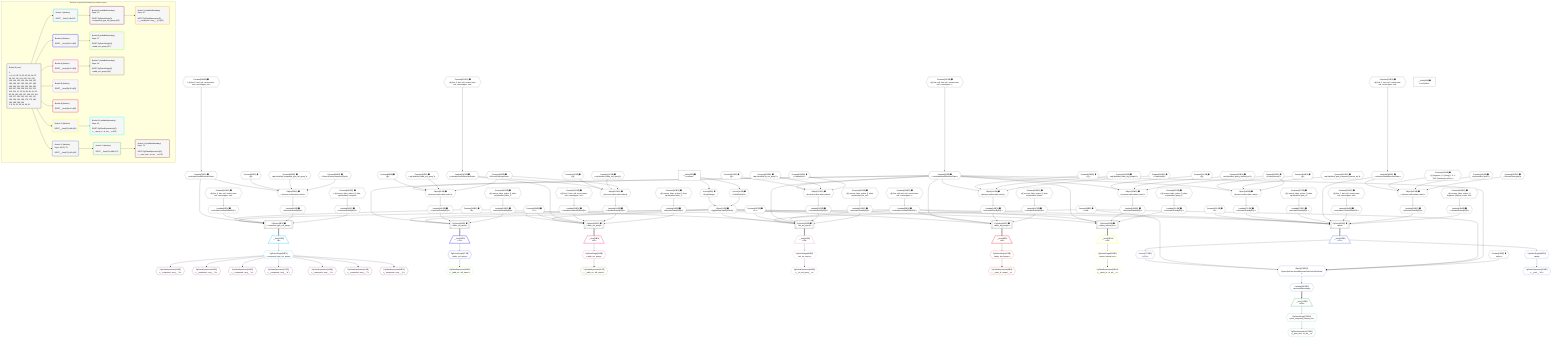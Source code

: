 %%{init: {'themeVariables': { 'fontSize': '12px'}}}%%
graph TD
    classDef path fill:#eee,stroke:#000,color:#000
    classDef plan fill:#fff,stroke-width:1px,color:#000
    classDef itemplan fill:#fff,stroke-width:2px,color:#000
    classDef unbatchedplan fill:#dff,stroke-width:1px,color:#000
    classDef sideeffectplan fill:#fcc,stroke-width:2px,color:#000
    classDef bucket fill:#f6f6f6,color:#000,stroke-width:2px,text-align:left


    %% plan dependencies
    PgSelect61[["PgSelect[61∈0] ➊<br />ᐸpostᐳ"]]:::plan
    Object11{{"Object[11∈0] ➊<br />ᐸ{pgSettings,withPgClient}ᐳ"}}:::plan
    Constant200{{"Constant[200∈0] ➊<br />ᐸ1ᐳ"}}:::plan
    Lambda95{{"Lambda[95∈0] ➊<br />ᐸcalculateLimitAndOffsetSQLᐳ"}}:::plan
    Lambda170{{"Lambda[170∈0] ➊<br />ᐸcalculateOrderBySQLᐳ"}}:::plan
    Lambda175{{"Lambda[175∈0] ➊<br />ᐸcalculateOrderBySQLᐳ"}}:::plan
    Lambda182{{"Lambda[182∈0] ➊<br />ᐸcalculateShouldReverseOrderᐳ"}}:::plan
    Lambda184{{"Lambda[184∈0] ➊<br />ᐸcalculateLimitAndOffsetSQLᐳ"}}:::plan
    Lambda189{{"Lambda[189∈0] ➊<br />ᐸcalculateOrderBySQLᐳ"}}:::plan
    Lambda194{{"Lambda[194∈0] ➊<br />ᐸcalculateOrderBySQLᐳ"}}:::plan
    Object11 & Constant200 & Lambda95 & Lambda170 & Lambda175 & Lambda182 & Lambda184 & Lambda189 & Lambda194 --> PgSelect61
    PgSelect39[["PgSelect[39∈0] ➊<br />ᐸint_set_queryᐳ"]]:::plan
    Constant195{{"Constant[195∈0] ➊<br />ᐸ5ᐳ"}}:::plan
    Constant38{{"Constant[38∈0] ➊<br />ᐸnullᐳ"}}:::plan
    Constant197{{"Constant[197∈0] ➊<br />ᐸ6ᐳ"}}:::plan
    Lambda93{{"Lambda[93∈0] ➊<br />ᐸcalculateShouldReverseOrderᐳ"}}:::plan
    Lambda128{{"Lambda[128∈0] ➊<br />ᐸcalculateOrderBySQLᐳ"}}:::plan
    Lambda133{{"Lambda[133∈0] ➊<br />ᐸcalculateOrderBySQLᐳ"}}:::plan
    Object11 & Constant195 & Constant38 & Constant197 & Lambda93 & Lambda95 & Lambda128 & Lambda133 --> PgSelect39
    PgSelect31[["PgSelect[31∈0] ➊<br />ᐸtable_set_queryᐳ"]]:::plan
    Constant196{{"Constant[196∈0] ➊<br />ᐸ2ᐳ"}}:::plan
    Lambda107{{"Lambda[107∈0] ➊<br />ᐸcalculateShouldReverseOrderᐳ"}}:::plan
    Lambda109{{"Lambda[109∈0] ➊<br />ᐸcalculateLimitAndOffsetSQLᐳ"}}:::plan
    Lambda114{{"Lambda[114∈0] ➊<br />ᐸcalculateOrderBySQLᐳ"}}:::plan
    Lambda119{{"Lambda[119∈0] ➊<br />ᐸcalculateOrderBySQLᐳ"}}:::plan
    Object11 & Constant196 & Constant196 & Lambda107 & Lambda109 & Lambda114 & Lambda119 --> PgSelect31
    PgSelect8[["PgSelect[8∈0] ➊<br />ᐸcompound_type_set_queryᐳ"]]:::plan
    Lambda78{{"Lambda[78∈0] ➊<br />ᐸcalculateShouldReverseOrderᐳ"}}:::plan
    Lambda81{{"Lambda[81∈0] ➊<br />ᐸcalculateLimitAndOffsetSQLᐳ"}}:::plan
    Lambda86{{"Lambda[86∈0] ➊<br />ᐸcalculateOrderBySQLᐳ"}}:::plan
    Lambda91{{"Lambda[91∈0] ➊<br />ᐸcalculateOrderBySQLᐳ"}}:::plan
    Object11 & Constant195 & Lambda78 & Lambda81 & Lambda86 & Lambda91 --> PgSelect8
    PgSelect24[["PgSelect[24∈0] ➊<br />ᐸtable_set_queryᐳ"]]:::plan
    Lambda100{{"Lambda[100∈0] ➊<br />ᐸcalculateOrderBySQLᐳ"}}:::plan
    Lambda105{{"Lambda[105∈0] ➊<br />ᐸcalculateOrderBySQLᐳ"}}:::plan
    Object11 & Lambda93 & Lambda95 & Lambda100 & Lambda105 --> PgSelect24
    PgSelect44[["PgSelect[44∈0] ➊<br />ᐸstatic_big_integerᐳ"]]:::plan
    Lambda142{{"Lambda[142∈0] ➊<br />ᐸcalculateOrderBySQLᐳ"}}:::plan
    Lambda147{{"Lambda[147∈0] ➊<br />ᐸcalculateOrderBySQLᐳ"}}:::plan
    Object11 & Lambda93 & Lambda95 & Lambda142 & Lambda147 --> PgSelect44
    PgSelect49[["PgSelect[49∈0] ➊<br />ᐸquery_interval_setᐳ"]]:::plan
    Lambda156{{"Lambda[156∈0] ➊<br />ᐸcalculateOrderBySQLᐳ"}}:::plan
    Lambda161{{"Lambda[161∈0] ➊<br />ᐸcalculateOrderBySQLᐳ"}}:::plan
    Object11 & Lambda93 & Lambda95 & Lambda156 & Lambda161 --> PgSelect49
    Object85{{"Object[85∈0] ➊<br />ᐸ{reverse,orders,alias,codec}ᐳ"}}:::plan
    Constant82{{"Constant[82∈0] ➊<br />ᐸ[]ᐳ"}}:::plan
    Constant83{{"Constant[83∈0] ➊<br />ᐸsql.identifier(”compound_type_set_query”)ᐳ"}}:::plan
    Constant84{{"Constant[84∈0] ➊<br />ᐸRecordCodec(compoundType)ᐳ"}}:::plan
    Lambda78 & Constant82 & Constant83 & Constant84 --> Object85
    Object99{{"Object[99∈0] ➊<br />ᐸ{reverse,orders,alias,codec}ᐳ"}}:::plan
    Constant96{{"Constant[96∈0] ➊<br />ᐸ[]ᐳ"}}:::plan
    Constant97{{"Constant[97∈0] ➊<br />ᐸsql.identifier(”table_set_query”)ᐳ"}}:::plan
    Constant98{{"Constant[98∈0] ➊<br />ᐸRecordCodec(person)ᐳ"}}:::plan
    Lambda93 & Constant96 & Constant97 & Constant98 --> Object99
    Object113{{"Object[113∈0] ➊<br />ᐸ{reverse,orders,alias,codec}ᐳ"}}:::plan
    Constant110{{"Constant[110∈0] ➊<br />ᐸ[]ᐳ"}}:::plan
    Constant111{{"Constant[111∈0] ➊<br />ᐸsql.identifier(”table_set_query”)ᐳ"}}:::plan
    Lambda107 & Constant110 & Constant111 & Constant98 --> Object113
    Object127{{"Object[127∈0] ➊<br />ᐸ{reverse,orders,alias,codec}ᐳ"}}:::plan
    Constant124{{"Constant[124∈0] ➊<br />ᐸ[]ᐳ"}}:::plan
    Constant125{{"Constant[125∈0] ➊<br />ᐸsql.identifier(”int_set_query”)ᐳ"}}:::plan
    Constant126{{"Constant[126∈0] ➊<br />ᐸCodec(int4)ᐳ"}}:::plan
    Lambda93 & Constant124 & Constant125 & Constant126 --> Object127
    Object141{{"Object[141∈0] ➊<br />ᐸ{reverse,orders,alias,codec}ᐳ"}}:::plan
    Constant138{{"Constant[138∈0] ➊<br />ᐸ[]ᐳ"}}:::plan
    Constant139{{"Constant[139∈0] ➊<br />ᐸsql.identifier(”static_big_integer”)ᐳ"}}:::plan
    Constant140{{"Constant[140∈0] ➊<br />ᐸCodec(int8)ᐳ"}}:::plan
    Lambda93 & Constant138 & Constant139 & Constant140 --> Object141
    Object155{{"Object[155∈0] ➊<br />ᐸ{reverse,orders,alias,codec}ᐳ"}}:::plan
    Constant152{{"Constant[152∈0] ➊<br />ᐸ[]ᐳ"}}:::plan
    Constant153{{"Constant[153∈0] ➊<br />ᐸsql.identifier(”query_interval_set”)ᐳ"}}:::plan
    Constant154{{"Constant[154∈0] ➊<br />ᐸCodec(interval)ᐳ"}}:::plan
    Lambda93 & Constant152 & Constant153 & Constant154 --> Object155
    Object169{{"Object[169∈0] ➊<br />ᐸ{reverse,orders,alias,codec}ᐳ"}}:::plan
    Constant166{{"Constant[166∈0] ➊<br />ᐸ[]ᐳ"}}:::plan
    Constant167{{"Constant[167∈0] ➊<br />ᐸsql.identifier(”post_computed_interval_set”)ᐳ"}}:::plan
    Lambda93 & Constant166 & Constant167 & Constant154 --> Object169
    Object188{{"Object[188∈0] ➊<br />ᐸ{reverse,orders,alias,codec}ᐳ"}}:::plan
    Constant185{{"Constant[185∈0] ➊<br />ᐸ[ { fragment: { n: [Array], f: 0, c: 266, [Symbol(pg-sql2-tyᐳ"}}:::plan
    Constant186{{"Constant[186∈0] ➊<br />ᐸsql.identifier(”post”)ᐳ"}}:::plan
    Constant187{{"Constant[187∈0] ➊<br />ᐸRecordCodec(post)ᐳ"}}:::plan
    Lambda182 & Constant185 & Constant186 & Constant187 --> Object188
    Access9{{"Access[9∈0] ➊<br />ᐸ2.pgSettingsᐳ"}}:::plan
    Access10{{"Access[10∈0] ➊<br />ᐸ2.withPgClientᐳ"}}:::plan
    Access9 & Access10 --> Object11
    __Value2["__Value[2∈0] ➊<br />ᐸcontextᐳ"]:::plan
    __Value2 --> Access9
    __Value2 --> Access10
    Constant209{{"Constant[209∈0] ➊<br />ᐸ§{ first: 5, last: null, cursorLower: null, cursorUpper: nulᐳ"}}:::plan
    Constant209 --> Lambda78
    Constant210{{"Constant[210∈0] ➊<br />ᐸ§{ first: 5, last: null, cursorLower: null, cursorUpper: nulᐳ"}}:::plan
    Constant210 --> Lambda81
    Object85 --> Lambda86
    Constant201{{"Constant[201∈0] ➊<br />ᐸ§{ reverse: false, orders: [], alias: sql.identifier(”compouᐳ"}}:::plan
    Constant201 --> Lambda91
    Constant198{{"Constant[198∈0] ➊<br />ᐸ§{ first: null, last: null, cursorLower: null, cursorUpper: ᐳ"}}:::plan
    Constant198 --> Lambda93
    Constant199{{"Constant[199∈0] ➊<br />ᐸ§{ first: null, last: null, cursorLower: null, cursorUpper: ᐳ"}}:::plan
    Constant199 --> Lambda95
    Object99 --> Lambda100
    Constant202{{"Constant[202∈0] ➊<br />ᐸ§{ reverse: false, orders: [], alias: sql.identifier(”table_ᐳ"}}:::plan
    Constant202 --> Lambda105
    Constant211{{"Constant[211∈0] ➊<br />ᐸ§{ first: 2, last: null, cursorLower: null, cursorUpper: nulᐳ"}}:::plan
    Constant211 --> Lambda107
    Constant212{{"Constant[212∈0] ➊<br />ᐸ§{ first: 2, last: null, cursorLower: null, cursorUpper: nulᐳ"}}:::plan
    Constant212 --> Lambda109
    Object113 --> Lambda114
    Constant203{{"Constant[203∈0] ➊<br />ᐸ§{ reverse: false, orders: [], alias: sql.identifier(”table_ᐳ"}}:::plan
    Constant203 --> Lambda119
    Object127 --> Lambda128
    Constant204{{"Constant[204∈0] ➊<br />ᐸ§{ reverse: false, orders: [], alias: sql.identifier(”int_seᐳ"}}:::plan
    Constant204 --> Lambda133
    Object141 --> Lambda142
    Constant205{{"Constant[205∈0] ➊<br />ᐸ§{ reverse: false, orders: [], alias: sql.identifier(”staticᐳ"}}:::plan
    Constant205 --> Lambda147
    Object155 --> Lambda156
    Constant206{{"Constant[206∈0] ➊<br />ᐸ§{ reverse: false, orders: [], alias: sql.identifier(”query_ᐳ"}}:::plan
    Constant206 --> Lambda161
    Object169 --> Lambda170
    Constant207{{"Constant[207∈0] ➊<br />ᐸ§{ reverse: false, orders: [], alias: sql.identifier(”post_cᐳ"}}:::plan
    Constant207 --> Lambda175
    Constant213{{"Constant[213∈0] ➊<br />ᐸ§{ first: 1, last: null, cursorLower: null, cursorUpper: nulᐳ"}}:::plan
    Constant213 --> Lambda182
    Constant214{{"Constant[214∈0] ➊<br />ᐸ§{ first: 1, last: null, cursorLower: null, cursorUpper: nulᐳ"}}:::plan
    Constant214 --> Lambda184
    Object188 --> Lambda189
    Constant208{{"Constant[208∈0] ➊<br />ᐸ§{ reverse: false, orders: [ { fragment: [Object], codec: Coᐳ"}}:::plan
    Constant208 --> Lambda194
    __Value4["__Value[4∈0] ➊<br />ᐸrootValueᐳ"]:::plan
    Constant79{{"Constant[79∈0] ➊<br />ᐸfalseᐳ"}}:::plan
    __Item12[/"__Item[12∈1]<br />ᐸ8ᐳ"\]:::itemplan
    PgSelect8 ==> __Item12
    PgSelectSingle13{{"PgSelectSingle[13∈1]<br />ᐸcompound_type_set_queryᐳ"}}:::plan
    __Item12 --> PgSelectSingle13
    PgClassExpression14{{"PgClassExpression[14∈2]<br />ᐸ__compound...uery__.”a”ᐳ"}}:::plan
    PgSelectSingle13 --> PgClassExpression14
    PgClassExpression15{{"PgClassExpression[15∈2]<br />ᐸ__compound...uery__.”b”ᐳ"}}:::plan
    PgSelectSingle13 --> PgClassExpression15
    PgClassExpression16{{"PgClassExpression[16∈2]<br />ᐸ__compound...uery__.”c”ᐳ"}}:::plan
    PgSelectSingle13 --> PgClassExpression16
    PgClassExpression17{{"PgClassExpression[17∈2]<br />ᐸ__compound...uery__.”d”ᐳ"}}:::plan
    PgSelectSingle13 --> PgClassExpression17
    PgClassExpression18{{"PgClassExpression[18∈2]<br />ᐸ__compound...uery__.”e”ᐳ"}}:::plan
    PgSelectSingle13 --> PgClassExpression18
    PgClassExpression19{{"PgClassExpression[19∈2]<br />ᐸ__compound...uery__.”f”ᐳ"}}:::plan
    PgSelectSingle13 --> PgClassExpression19
    PgClassExpression20{{"PgClassExpression[20∈2]<br />ᐸ__compound...uery__.”g”ᐳ"}}:::plan
    PgSelectSingle13 --> PgClassExpression20
    __Item26[/"__Item[26∈4]<br />ᐸ24ᐳ"\]:::itemplan
    PgSelect24 ==> __Item26
    PgSelectSingle27{{"PgSelectSingle[27∈4]<br />ᐸtable_set_queryᐳ"}}:::plan
    __Item26 --> PgSelectSingle27
    PgClassExpression28{{"PgClassExpression[28∈5]<br />ᐸ__table_se...full_name”ᐳ"}}:::plan
    PgSelectSingle27 --> PgClassExpression28
    __Item33[/"__Item[33∈6]<br />ᐸ31ᐳ"\]:::itemplan
    PgSelect31 ==> __Item33
    PgSelectSingle34{{"PgSelectSingle[34∈6]<br />ᐸtable_set_queryᐳ"}}:::plan
    __Item33 --> PgSelectSingle34
    PgClassExpression35{{"PgClassExpression[35∈7]<br />ᐸ__table_se...full_name”ᐳ"}}:::plan
    PgSelectSingle34 --> PgClassExpression35
    __Item41[/"__Item[41∈8]<br />ᐸ39ᐳ"\]:::itemplan
    PgSelect39 ==> __Item41
    PgSelectSingle42{{"PgSelectSingle[42∈8]<br />ᐸint_set_queryᐳ"}}:::plan
    __Item41 --> PgSelectSingle42
    PgClassExpression43{{"PgClassExpression[43∈8]<br />ᐸ__int_set_query__.vᐳ"}}:::plan
    PgSelectSingle42 --> PgClassExpression43
    __Item46[/"__Item[46∈9]<br />ᐸ44ᐳ"\]:::itemplan
    PgSelect44 ==> __Item46
    PgSelectSingle47{{"PgSelectSingle[47∈9]<br />ᐸstatic_big_integerᐳ"}}:::plan
    __Item46 --> PgSelectSingle47
    PgClassExpression48{{"PgClassExpression[48∈9]<br />ᐸ__static_b...nteger__.vᐳ"}}:::plan
    PgSelectSingle47 --> PgClassExpression48
    __Item51[/"__Item[51∈10]<br />ᐸ49ᐳ"\]:::itemplan
    PgSelect49 ==> __Item51
    PgSelectSingle52{{"PgSelectSingle[52∈10]<br />ᐸquery_interval_setᐳ"}}:::plan
    __Item51 --> PgSelectSingle52
    PgClassExpression53{{"PgClassExpression[53∈10]<br />ᐸ__query_in...al_set__.vᐳ"}}:::plan
    PgSelectSingle52 --> PgClassExpression53
    Object179{{"Object[179∈12]<br />ᐸ{rows,first,last,shouldReverseOrder,fetchOneExtra}ᐳ"}}:::plan
    Access177{{"Access[177∈12]<br />ᐸ63.1ᐳ"}}:::plan
    Access177 & Constant38 & Constant38 & Lambda93 & Constant79 --> Object179
    __Item63[/"__Item[63∈12]<br />ᐸ61ᐳ"\]:::itemplan
    PgSelect61 ==> __Item63
    PgSelectSingle64{{"PgSelectSingle[64∈12]<br />ᐸpostᐳ"}}:::plan
    __Item63 --> PgSelectSingle64
    PgClassExpression65{{"PgClassExpression[65∈12]<br />ᐸ__post__.”id”ᐳ"}}:::plan
    PgSelectSingle64 --> PgClassExpression65
    __Item63 --> Access177
    Lambda180{{"Lambda[180∈12]<br />ᐸreverseIfNecessaryᐳ"}}:::plan
    Object179 --> Lambda180
    __Item71[/"__Item[71∈13]<br />ᐸ180ᐳ"\]:::itemplan
    Lambda180 ==> __Item71
    PgSelectSingle72{{"PgSelectSingle[72∈13]<br />ᐸpost_computed_interval_setᐳ"}}:::plan
    __Item71 --> PgSelectSingle72
    PgClassExpression73{{"PgClassExpression[73∈13]<br />ᐸ__post_com...al_set__.vᐳ"}}:::plan
    PgSelectSingle72 --> PgClassExpression73

    %% define steps

    subgraph "Buckets for queries/v4/simple-procedure-query"
    Bucket0("Bucket 0 (root)<br /><br />1: <br />ᐳ: 9, 10, 38, 79, 82, 83, 84, 96, 97, 98, 110, 111, 124, 125, 126, 138, 139, 140, 152, 153, 154, 166, 167, 185, 186, 187, 195, 196, 197, 198, 199, 200, 201, 202, 203, 204, 205, 206, 207, 208, 209, 210, 211, 212, 213, 214, 11, 78, 81, 85, 86, 91, 93, 95, 99, 100, 105, 107, 109, 113, 114, 119, 127, 128, 133, 141, 142, 147, 155, 156, 161, 169, 170, 175, 182, 184, 188, 189, 194<br />2: 8, 24, 31, 39, 44, 49, 61"):::bucket
    classDef bucket0 stroke:#696969
    class Bucket0,__Value2,__Value4,PgSelect8,Access9,Access10,Object11,PgSelect24,PgSelect31,Constant38,PgSelect39,PgSelect44,PgSelect49,PgSelect61,Lambda78,Constant79,Lambda81,Constant82,Constant83,Constant84,Object85,Lambda86,Lambda91,Lambda93,Lambda95,Constant96,Constant97,Constant98,Object99,Lambda100,Lambda105,Lambda107,Lambda109,Constant110,Constant111,Object113,Lambda114,Lambda119,Constant124,Constant125,Constant126,Object127,Lambda128,Lambda133,Constant138,Constant139,Constant140,Object141,Lambda142,Lambda147,Constant152,Constant153,Constant154,Object155,Lambda156,Lambda161,Constant166,Constant167,Object169,Lambda170,Lambda175,Lambda182,Lambda184,Constant185,Constant186,Constant187,Object188,Lambda189,Lambda194,Constant195,Constant196,Constant197,Constant198,Constant199,Constant200,Constant201,Constant202,Constant203,Constant204,Constant205,Constant206,Constant207,Constant208,Constant209,Constant210,Constant211,Constant212,Constant213,Constant214 bucket0
    Bucket1("Bucket 1 (listItem)<br /><br />ROOT __Item{1}ᐸ8ᐳ[12]"):::bucket
    classDef bucket1 stroke:#00bfff
    class Bucket1,__Item12,PgSelectSingle13 bucket1
    Bucket2("Bucket 2 (nullableBoundary)<br />Deps: 13<br /><br />ROOT PgSelectSingle{1}ᐸcompound_type_set_queryᐳ[13]"):::bucket
    classDef bucket2 stroke:#7f007f
    class Bucket2,PgClassExpression14,PgClassExpression15,PgClassExpression16,PgClassExpression17,PgClassExpression18,PgClassExpression19,PgClassExpression20 bucket2
    Bucket3("Bucket 3 (nullableBoundary)<br />Deps: 20<br /><br />ROOT PgClassExpression{2}ᐸ__compound...uery__.”g”ᐳ[20]"):::bucket
    classDef bucket3 stroke:#ffa500
    class Bucket3 bucket3
    Bucket4("Bucket 4 (listItem)<br /><br />ROOT __Item{4}ᐸ24ᐳ[26]"):::bucket
    classDef bucket4 stroke:#0000ff
    class Bucket4,__Item26,PgSelectSingle27 bucket4
    Bucket5("Bucket 5 (nullableBoundary)<br />Deps: 27<br /><br />ROOT PgSelectSingle{4}ᐸtable_set_queryᐳ[27]"):::bucket
    classDef bucket5 stroke:#7fff00
    class Bucket5,PgClassExpression28 bucket5
    Bucket6("Bucket 6 (listItem)<br /><br />ROOT __Item{6}ᐸ31ᐳ[33]"):::bucket
    classDef bucket6 stroke:#ff1493
    class Bucket6,__Item33,PgSelectSingle34 bucket6
    Bucket7("Bucket 7 (nullableBoundary)<br />Deps: 34<br /><br />ROOT PgSelectSingle{6}ᐸtable_set_queryᐳ[34]"):::bucket
    classDef bucket7 stroke:#808000
    class Bucket7,PgClassExpression35 bucket7
    Bucket8("Bucket 8 (listItem)<br /><br />ROOT __Item{8}ᐸ39ᐳ[41]"):::bucket
    classDef bucket8 stroke:#dda0dd
    class Bucket8,__Item41,PgSelectSingle42,PgClassExpression43 bucket8
    Bucket9("Bucket 9 (listItem)<br /><br />ROOT __Item{9}ᐸ44ᐳ[46]"):::bucket
    classDef bucket9 stroke:#ff0000
    class Bucket9,__Item46,PgSelectSingle47,PgClassExpression48 bucket9
    Bucket10("Bucket 10 (listItem)<br /><br />ROOT __Item{10}ᐸ49ᐳ[51]"):::bucket
    classDef bucket10 stroke:#ffff00
    class Bucket10,__Item51,PgSelectSingle52,PgClassExpression53 bucket10
    Bucket11("Bucket 11 (nullableBoundary)<br />Deps: 53<br /><br />ROOT PgClassExpression{10}ᐸ__query_in...al_set__.vᐳ[53]"):::bucket
    classDef bucket11 stroke:#00ffff
    class Bucket11 bucket11
    Bucket12("Bucket 12 (listItem)<br />Deps: 38, 93, 79<br /><br />ROOT __Item{12}ᐸ61ᐳ[63]"):::bucket
    classDef bucket12 stroke:#4169e1
    class Bucket12,__Item63,PgSelectSingle64,PgClassExpression65,Access177,Object179,Lambda180 bucket12
    Bucket13("Bucket 13 (listItem)<br /><br />ROOT __Item{13}ᐸ180ᐳ[71]"):::bucket
    classDef bucket13 stroke:#3cb371
    class Bucket13,__Item71,PgSelectSingle72,PgClassExpression73 bucket13
    Bucket14("Bucket 14 (nullableBoundary)<br />Deps: 73<br /><br />ROOT PgClassExpression{13}ᐸ__post_com...al_set__.vᐳ[73]"):::bucket
    classDef bucket14 stroke:#a52a2a
    class Bucket14 bucket14
    Bucket0 --> Bucket1 & Bucket4 & Bucket6 & Bucket8 & Bucket9 & Bucket10 & Bucket12
    Bucket1 --> Bucket2
    Bucket2 --> Bucket3
    Bucket4 --> Bucket5
    Bucket6 --> Bucket7
    Bucket10 --> Bucket11
    Bucket12 --> Bucket13
    Bucket13 --> Bucket14
    end